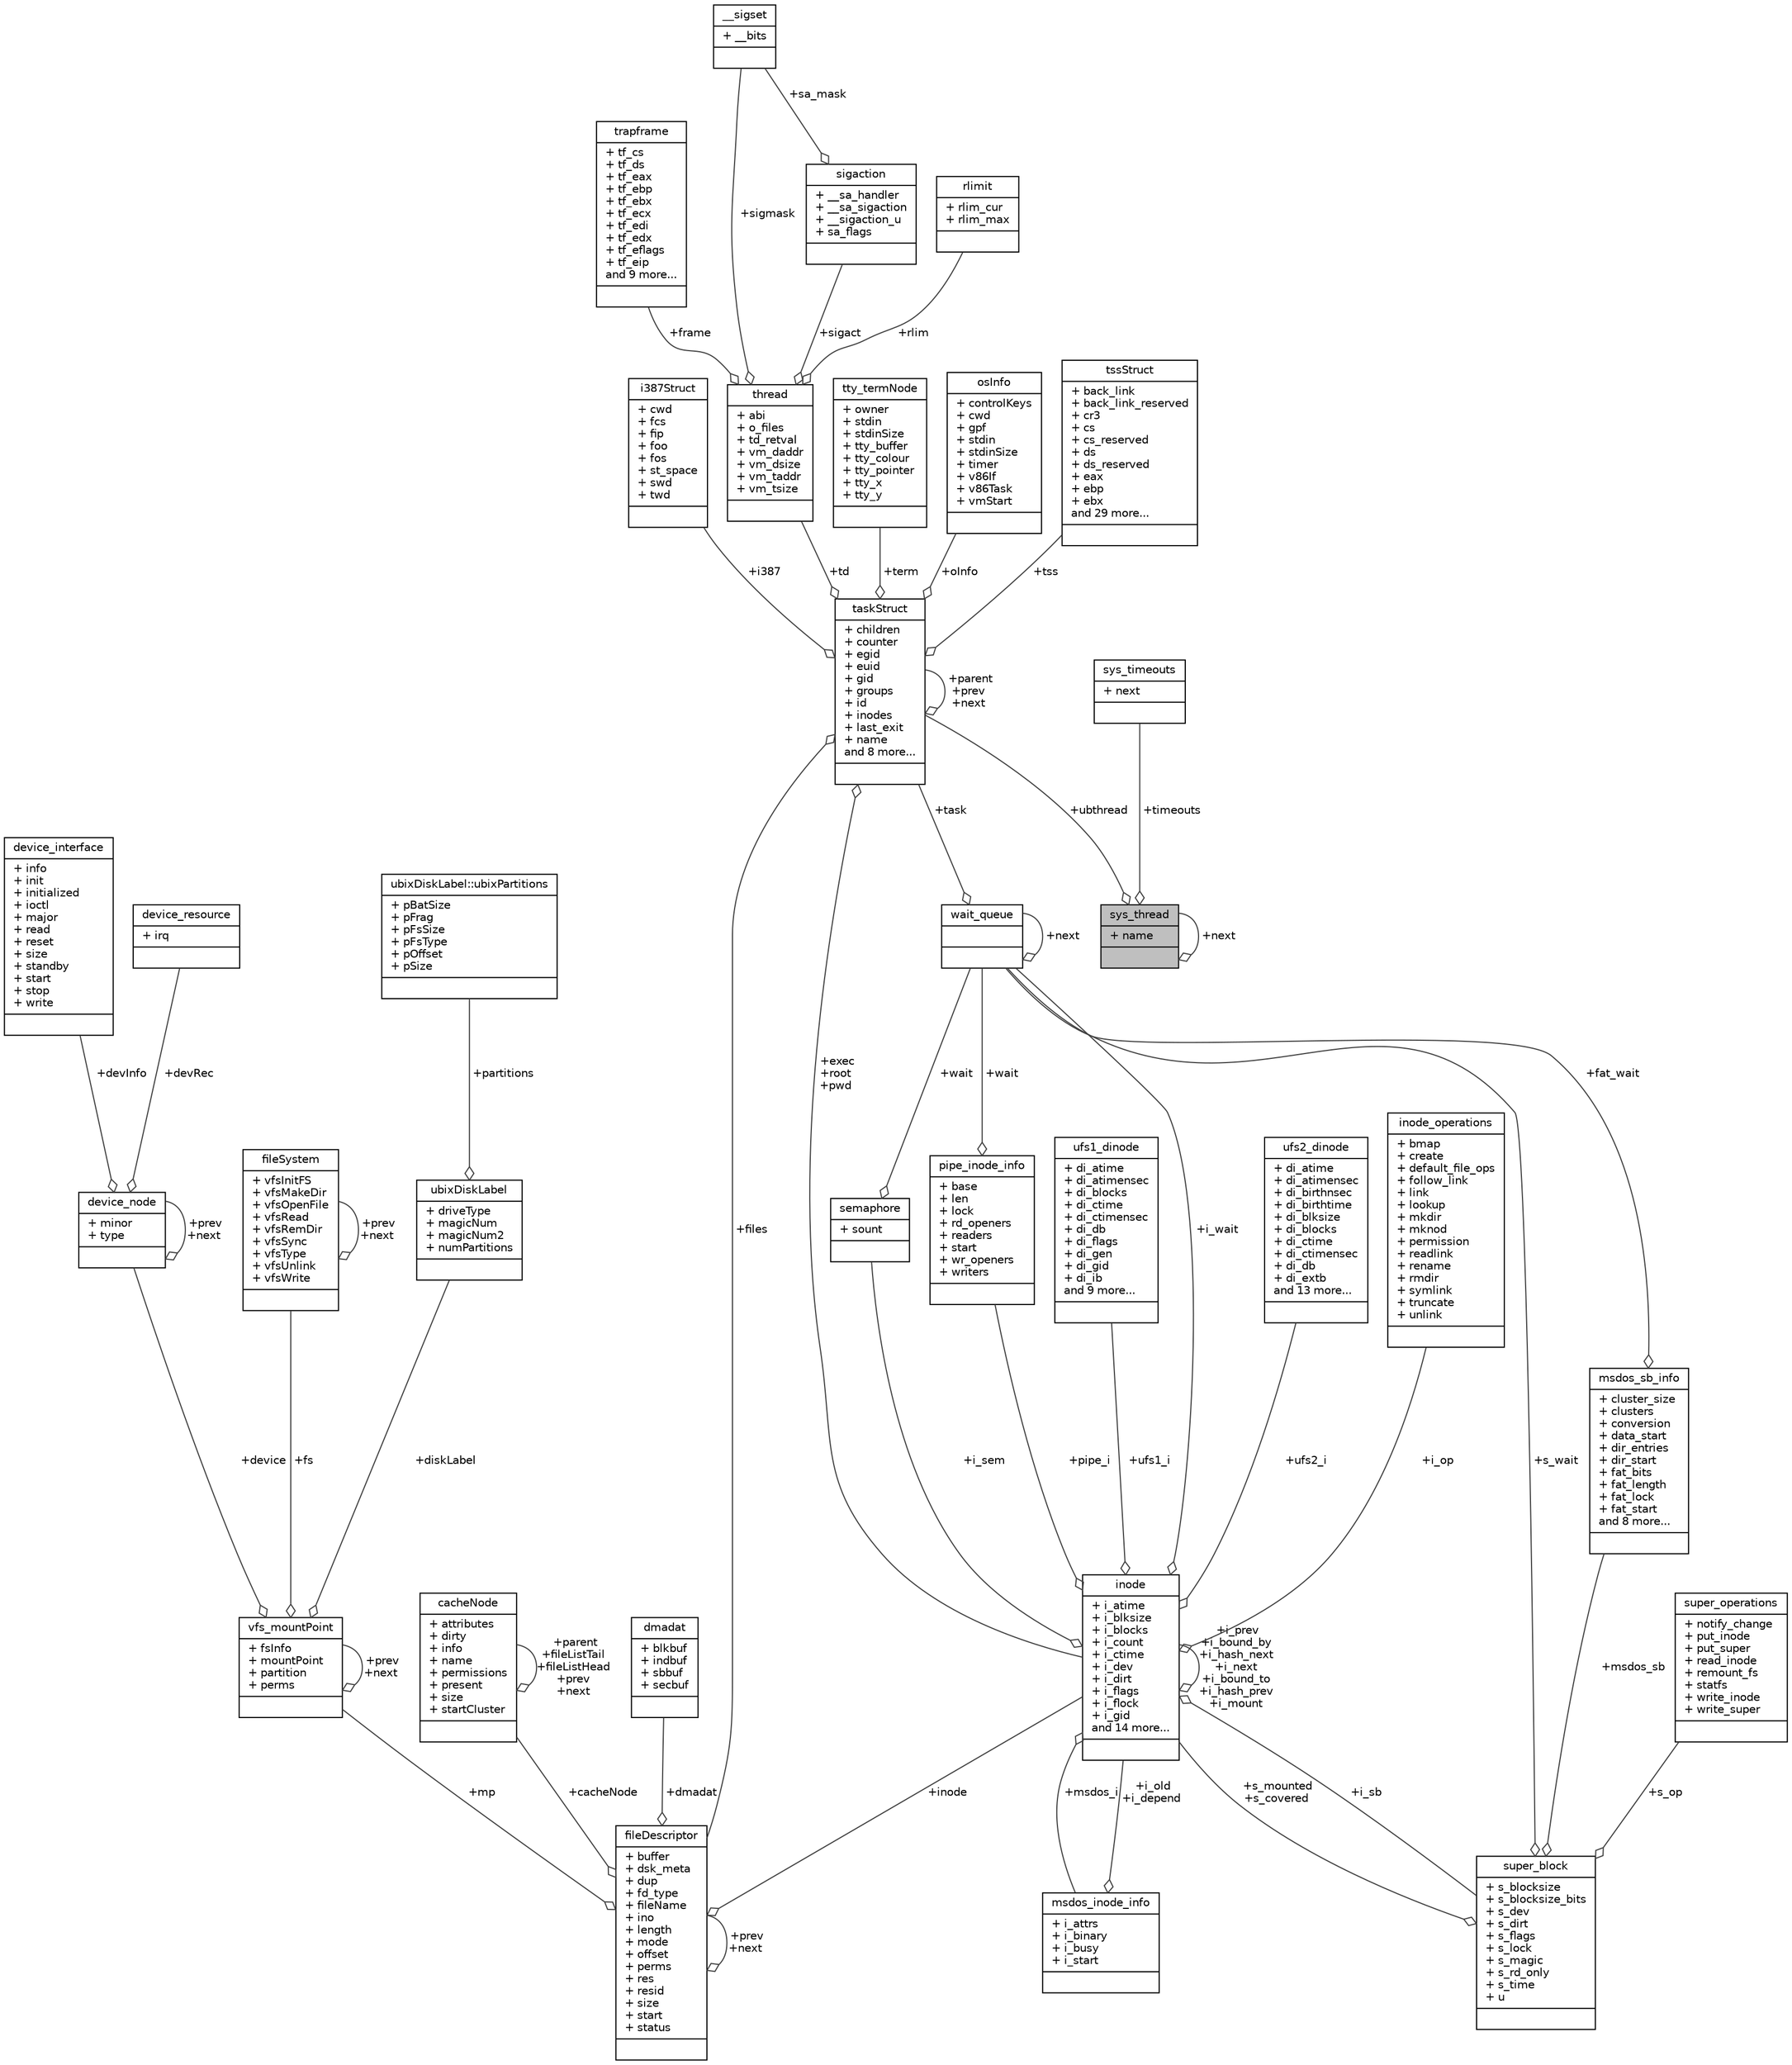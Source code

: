digraph "sys_thread"
{
 // LATEX_PDF_SIZE
  edge [fontname="Helvetica",fontsize="10",labelfontname="Helvetica",labelfontsize="10"];
  node [fontname="Helvetica",fontsize="10",shape=record];
  Node1 [label="{sys_thread\n|+ name\l|}",height=0.2,width=0.4,color="black", fillcolor="grey75", style="filled", fontcolor="black",tooltip=" "];
  Node1 -> Node1 [color="grey25",fontsize="10",style="solid",label=" +next" ,arrowhead="odiamond",fontname="Helvetica"];
  Node2 -> Node1 [color="grey25",fontsize="10",style="solid",label=" +ubthread" ,arrowhead="odiamond",fontname="Helvetica"];
  Node2 [label="{taskStruct\n|+ children\l+ counter\l+ egid\l+ euid\l+ gid\l+ groups\l+ id\l+ inodes\l+ last_exit\l+ name\land 8 more...\l|}",height=0.2,width=0.4,color="black", fillcolor="white", style="filled",URL="$structtaskStruct.html",tooltip=" "];
  Node3 -> Node2 [color="grey25",fontsize="10",style="solid",label=" +exec\n+root\n+pwd" ,arrowhead="odiamond",fontname="Helvetica"];
  Node3 [label="{inode\n|+ i_atime\l+ i_blksize\l+ i_blocks\l+ i_count\l+ i_ctime\l+ i_dev\l+ i_dirt\l+ i_flags\l+ i_flock\l+ i_gid\land 14 more...\l|}",height=0.2,width=0.4,color="black", fillcolor="white", style="filled",URL="$structinode.html",tooltip=" "];
  Node4 -> Node3 [color="grey25",fontsize="10",style="solid",label=" +msdos_i" ,arrowhead="odiamond",fontname="Helvetica"];
  Node4 [label="{msdos_inode_info\n|+ i_attrs\l+ i_binary\l+ i_busy\l+ i_start\l|}",height=0.2,width=0.4,color="black", fillcolor="white", style="filled",URL="$structmsdos__inode__info.html",tooltip=" "];
  Node3 -> Node4 [color="grey25",fontsize="10",style="solid",label=" +i_old\n+i_depend" ,arrowhead="odiamond",fontname="Helvetica"];
  Node5 -> Node3 [color="grey25",fontsize="10",style="solid",label=" +i_sb" ,arrowhead="odiamond",fontname="Helvetica"];
  Node5 [label="{super_block\n|+ s_blocksize\l+ s_blocksize_bits\l+ s_dev\l+ s_dirt\l+ s_flags\l+ s_lock\l+ s_magic\l+ s_rd_only\l+ s_time\l+ u\l|}",height=0.2,width=0.4,color="black", fillcolor="white", style="filled",URL="$structsuper__block.html",tooltip=" "];
  Node6 -> Node5 [color="grey25",fontsize="10",style="solid",label=" +msdos_sb" ,arrowhead="odiamond",fontname="Helvetica"];
  Node6 [label="{msdos_sb_info\n|+ cluster_size\l+ clusters\l+ conversion\l+ data_start\l+ dir_entries\l+ dir_start\l+ fat_bits\l+ fat_length\l+ fat_lock\l+ fat_start\land 8 more...\l|}",height=0.2,width=0.4,color="black", fillcolor="white", style="filled",URL="$structmsdos__sb__info.html",tooltip=" "];
  Node7 -> Node6 [color="grey25",fontsize="10",style="solid",label=" +fat_wait" ,arrowhead="odiamond",fontname="Helvetica"];
  Node7 [label="{wait_queue\n||}",height=0.2,width=0.4,color="black", fillcolor="white", style="filled",URL="$structwait__queue.html",tooltip=" "];
  Node2 -> Node7 [color="grey25",fontsize="10",style="solid",label=" +task" ,arrowhead="odiamond",fontname="Helvetica"];
  Node7 -> Node7 [color="grey25",fontsize="10",style="solid",label=" +next" ,arrowhead="odiamond",fontname="Helvetica"];
  Node3 -> Node5 [color="grey25",fontsize="10",style="solid",label=" +s_mounted\n+s_covered" ,arrowhead="odiamond",fontname="Helvetica"];
  Node7 -> Node5 [color="grey25",fontsize="10",style="solid",label=" +s_wait" ,arrowhead="odiamond",fontname="Helvetica"];
  Node8 -> Node5 [color="grey25",fontsize="10",style="solid",label=" +s_op" ,arrowhead="odiamond",fontname="Helvetica"];
  Node8 [label="{super_operations\n|+ notify_change\l+ put_inode\l+ put_super\l+ read_inode\l+ remount_fs\l+ statfs\l+ write_inode\l+ write_super\l|}",height=0.2,width=0.4,color="black", fillcolor="white", style="filled",URL="$structsuper__operations.html",tooltip=" "];
  Node3 -> Node3 [color="grey25",fontsize="10",style="solid",label=" +i_prev\n+i_bound_by\n+i_hash_next\n+i_next\n+i_bound_to\n+i_hash_prev\n+i_mount" ,arrowhead="odiamond",fontname="Helvetica"];
  Node9 -> Node3 [color="grey25",fontsize="10",style="solid",label=" +i_sem" ,arrowhead="odiamond",fontname="Helvetica"];
  Node9 [label="{semaphore\n|+ sount\l|}",height=0.2,width=0.4,color="black", fillcolor="white", style="filled",URL="$structsemaphore.html",tooltip=" "];
  Node7 -> Node9 [color="grey25",fontsize="10",style="solid",label=" +wait" ,arrowhead="odiamond",fontname="Helvetica"];
  Node10 -> Node3 [color="grey25",fontsize="10",style="solid",label=" +pipe_i" ,arrowhead="odiamond",fontname="Helvetica"];
  Node10 [label="{pipe_inode_info\n|+ base\l+ len\l+ lock\l+ rd_openers\l+ readers\l+ start\l+ wr_openers\l+ writers\l|}",height=0.2,width=0.4,color="black", fillcolor="white", style="filled",URL="$structpipe__inode__info.html",tooltip=" "];
  Node7 -> Node10 [color="grey25",fontsize="10",style="solid",label=" +wait" ,arrowhead="odiamond",fontname="Helvetica"];
  Node11 -> Node3 [color="grey25",fontsize="10",style="solid",label=" +ufs2_i" ,arrowhead="odiamond",fontname="Helvetica"];
  Node11 [label="{ufs2_dinode\n|+ di_atime\l+ di_atimensec\l+ di_birthnsec\l+ di_birthtime\l+ di_blksize\l+ di_blocks\l+ di_ctime\l+ di_ctimensec\l+ di_db\l+ di_extb\land 13 more...\l|}",height=0.2,width=0.4,color="black", fillcolor="white", style="filled",URL="$structufs2__dinode.html",tooltip=" "];
  Node7 -> Node3 [color="grey25",fontsize="10",style="solid",label=" +i_wait" ,arrowhead="odiamond",fontname="Helvetica"];
  Node12 -> Node3 [color="grey25",fontsize="10",style="solid",label=" +i_op" ,arrowhead="odiamond",fontname="Helvetica"];
  Node12 [label="{inode_operations\n|+ bmap\l+ create\l+ default_file_ops\l+ follow_link\l+ link\l+ lookup\l+ mkdir\l+ mknod\l+ permission\l+ readlink\l+ rename\l+ rmdir\l+ symlink\l+ truncate\l+ unlink\l|}",height=0.2,width=0.4,color="black", fillcolor="white", style="filled",URL="$structinode__operations.html",tooltip=" "];
  Node13 -> Node3 [color="grey25",fontsize="10",style="solid",label=" +ufs1_i" ,arrowhead="odiamond",fontname="Helvetica"];
  Node13 [label="{ufs1_dinode\n|+ di_atime\l+ di_atimensec\l+ di_blocks\l+ di_ctime\l+ di_ctimensec\l+ di_db\l+ di_flags\l+ di_gen\l+ di_gid\l+ di_ib\land 9 more...\l|}",height=0.2,width=0.4,color="black", fillcolor="white", style="filled",URL="$structufs1__dinode.html",tooltip=" "];
  Node2 -> Node2 [color="grey25",fontsize="10",style="solid",label=" +parent\n+prev\n+next" ,arrowhead="odiamond",fontname="Helvetica"];
  Node14 -> Node2 [color="grey25",fontsize="10",style="solid",label=" +i387" ,arrowhead="odiamond",fontname="Helvetica"];
  Node14 [label="{i387Struct\n|+ cwd\l+ fcs\l+ fip\l+ foo\l+ fos\l+ st_space\l+ swd\l+ twd\l|}",height=0.2,width=0.4,color="black", fillcolor="white", style="filled",URL="$structi387Struct.html",tooltip=" "];
  Node15 -> Node2 [color="grey25",fontsize="10",style="solid",label=" +td" ,arrowhead="odiamond",fontname="Helvetica"];
  Node15 [label="{thread\n|+ abi\l+ o_files\l+ td_retval\l+ vm_daddr\l+ vm_dsize\l+ vm_taddr\l+ vm_tsize\l|}",height=0.2,width=0.4,color="black", fillcolor="white", style="filled",URL="$structthread.html",tooltip=" "];
  Node16 -> Node15 [color="grey25",fontsize="10",style="solid",label=" +frame" ,arrowhead="odiamond",fontname="Helvetica"];
  Node16 [label="{trapframe\n|+ tf_cs\l+ tf_ds\l+ tf_eax\l+ tf_ebp\l+ tf_ebx\l+ tf_ecx\l+ tf_edi\l+ tf_edx\l+ tf_eflags\l+ tf_eip\land 9 more...\l|}",height=0.2,width=0.4,color="black", fillcolor="white", style="filled",URL="$structtrapframe.html",tooltip=" "];
  Node17 -> Node15 [color="grey25",fontsize="10",style="solid",label=" +sigmask" ,arrowhead="odiamond",fontname="Helvetica"];
  Node17 [label="{__sigset\n|+ __bits\l|}",height=0.2,width=0.4,color="black", fillcolor="white", style="filled",URL="$struct____sigset.html",tooltip=" "];
  Node18 -> Node15 [color="grey25",fontsize="10",style="solid",label=" +rlim" ,arrowhead="odiamond",fontname="Helvetica"];
  Node18 [label="{rlimit\n|+ rlim_cur\l+ rlim_max\l|}",height=0.2,width=0.4,color="black", fillcolor="white", style="filled",URL="$structrlimit.html",tooltip=" "];
  Node19 -> Node15 [color="grey25",fontsize="10",style="solid",label=" +sigact" ,arrowhead="odiamond",fontname="Helvetica"];
  Node19 [label="{sigaction\n|+ __sa_handler\l+ __sa_sigaction\l+ __sigaction_u\l+ sa_flags\l|}",height=0.2,width=0.4,color="black", fillcolor="white", style="filled",URL="$structsigaction.html",tooltip=" "];
  Node17 -> Node19 [color="grey25",fontsize="10",style="solid",label=" +sa_mask" ,arrowhead="odiamond",fontname="Helvetica"];
  Node20 -> Node2 [color="grey25",fontsize="10",style="solid",label=" +files" ,arrowhead="odiamond",fontname="Helvetica"];
  Node20 [label="{fileDescriptor\n|+ buffer\l+ dsk_meta\l+ dup\l+ fd_type\l+ fileName\l+ ino\l+ length\l+ mode\l+ offset\l+ perms\l+ res\l+ resid\l+ size\l+ start\l+ status\l|}",height=0.2,width=0.4,color="black", fillcolor="white", style="filled",URL="$structfileDescriptor.html",tooltip=" "];
  Node3 -> Node20 [color="grey25",fontsize="10",style="solid",label=" +inode" ,arrowhead="odiamond",fontname="Helvetica"];
  Node21 -> Node20 [color="grey25",fontsize="10",style="solid",label=" +cacheNode" ,arrowhead="odiamond",fontname="Helvetica"];
  Node21 [label="{cacheNode\n|+ attributes\l+ dirty\l+ info\l+ name\l+ permissions\l+ present\l+ size\l+ startCluster\l|}",height=0.2,width=0.4,color="black", fillcolor="white", style="filled",URL="$structcacheNode.html",tooltip=" "];
  Node21 -> Node21 [color="grey25",fontsize="10",style="solid",label=" +parent\n+fileListTail\n+fileListHead\n+prev\n+next" ,arrowhead="odiamond",fontname="Helvetica"];
  Node20 -> Node20 [color="grey25",fontsize="10",style="solid",label=" +prev\n+next" ,arrowhead="odiamond",fontname="Helvetica"];
  Node22 -> Node20 [color="grey25",fontsize="10",style="solid",label=" +dmadat" ,arrowhead="odiamond",fontname="Helvetica"];
  Node22 [label="{dmadat\n|+ blkbuf\l+ indbuf\l+ sbbuf\l+ secbuf\l|}",height=0.2,width=0.4,color="black", fillcolor="white", style="filled",URL="$structdmadat.html",tooltip=" "];
  Node23 -> Node20 [color="grey25",fontsize="10",style="solid",label=" +mp" ,arrowhead="odiamond",fontname="Helvetica"];
  Node23 [label="{vfs_mountPoint\n|+ fsInfo\l+ mountPoint\l+ partition\l+ perms\l|}",height=0.2,width=0.4,color="black", fillcolor="white", style="filled",URL="$structvfs__mountPoint.html",tooltip=" "];
  Node24 -> Node23 [color="grey25",fontsize="10",style="solid",label=" +diskLabel" ,arrowhead="odiamond",fontname="Helvetica"];
  Node24 [label="{ubixDiskLabel\n|+ driveType\l+ magicNum\l+ magicNum2\l+ numPartitions\l|}",height=0.2,width=0.4,color="black", fillcolor="white", style="filled",URL="$structubixDiskLabel.html",tooltip=" "];
  Node25 -> Node24 [color="grey25",fontsize="10",style="solid",label=" +partitions" ,arrowhead="odiamond",fontname="Helvetica"];
  Node25 [label="{ubixDiskLabel::ubixPartitions\n|+ pBatSize\l+ pFrag\l+ pFsSize\l+ pFsType\l+ pOffset\l+ pSize\l|}",height=0.2,width=0.4,color="black", fillcolor="white", style="filled",URL="$structubixDiskLabel_1_1ubixPartitions.html",tooltip=" "];
  Node26 -> Node23 [color="grey25",fontsize="10",style="solid",label=" +device" ,arrowhead="odiamond",fontname="Helvetica"];
  Node26 [label="{device_node\n|+ minor\l+ type\l|}",height=0.2,width=0.4,color="black", fillcolor="white", style="filled",URL="$structdevice__node.html",tooltip=" "];
  Node27 -> Node26 [color="grey25",fontsize="10",style="solid",label=" +devRec" ,arrowhead="odiamond",fontname="Helvetica"];
  Node27 [label="{device_resource\n|+ irq\l|}",height=0.2,width=0.4,color="black", fillcolor="white", style="filled",URL="$structdevice__resource.html",tooltip=" "];
  Node28 -> Node26 [color="grey25",fontsize="10",style="solid",label=" +devInfo" ,arrowhead="odiamond",fontname="Helvetica"];
  Node28 [label="{device_interface\n|+ info\l+ init\l+ initialized\l+ ioctl\l+ major\l+ read\l+ reset\l+ size\l+ standby\l+ start\l+ stop\l+ write\l|}",height=0.2,width=0.4,color="black", fillcolor="white", style="filled",URL="$structdevice__interface.html",tooltip=" "];
  Node26 -> Node26 [color="grey25",fontsize="10",style="solid",label=" +prev\n+next" ,arrowhead="odiamond",fontname="Helvetica"];
  Node29 -> Node23 [color="grey25",fontsize="10",style="solid",label=" +fs" ,arrowhead="odiamond",fontname="Helvetica"];
  Node29 [label="{fileSystem\n|+ vfsInitFS\l+ vfsMakeDir\l+ vfsOpenFile\l+ vfsRead\l+ vfsRemDir\l+ vfsSync\l+ vfsType\l+ vfsUnlink\l+ vfsWrite\l|}",height=0.2,width=0.4,color="black", fillcolor="white", style="filled",URL="$structfileSystem.html",tooltip="filesSystem Structure"];
  Node29 -> Node29 [color="grey25",fontsize="10",style="solid",label=" +prev\n+next" ,arrowhead="odiamond",fontname="Helvetica"];
  Node23 -> Node23 [color="grey25",fontsize="10",style="solid",label=" +prev\n+next" ,arrowhead="odiamond",fontname="Helvetica"];
  Node30 -> Node2 [color="grey25",fontsize="10",style="solid",label=" +term" ,arrowhead="odiamond",fontname="Helvetica"];
  Node30 [label="{tty_termNode\n|+ owner\l+ stdin\l+ stdinSize\l+ tty_buffer\l+ tty_colour\l+ tty_pointer\l+ tty_x\l+ tty_y\l|}",height=0.2,width=0.4,color="black", fillcolor="white", style="filled",URL="$structtty__termNode.html",tooltip=" "];
  Node31 -> Node2 [color="grey25",fontsize="10",style="solid",label=" +oInfo" ,arrowhead="odiamond",fontname="Helvetica"];
  Node31 [label="{osInfo\n|+ controlKeys\l+ cwd\l+ gpf\l+ stdin\l+ stdinSize\l+ timer\l+ v86If\l+ v86Task\l+ vmStart\l|}",height=0.2,width=0.4,color="black", fillcolor="white", style="filled",URL="$structosInfo.html",tooltip=" "];
  Node32 -> Node2 [color="grey25",fontsize="10",style="solid",label=" +tss" ,arrowhead="odiamond",fontname="Helvetica"];
  Node32 [label="{tssStruct\n|+ back_link\l+ back_link_reserved\l+ cr3\l+ cs\l+ cs_reserved\l+ ds\l+ ds_reserved\l+ eax\l+ ebp\l+ ebx\land 29 more...\l|}",height=0.2,width=0.4,color="black", fillcolor="white", style="filled",URL="$structtssStruct.html",tooltip=" "];
  Node33 -> Node1 [color="grey25",fontsize="10",style="solid",label=" +timeouts" ,arrowhead="odiamond",fontname="Helvetica"];
  Node33 [label="{sys_timeouts\n|+ next\l|}",height=0.2,width=0.4,color="black", fillcolor="white", style="filled",URL="$structsys__timeouts.html",tooltip=" "];
}

